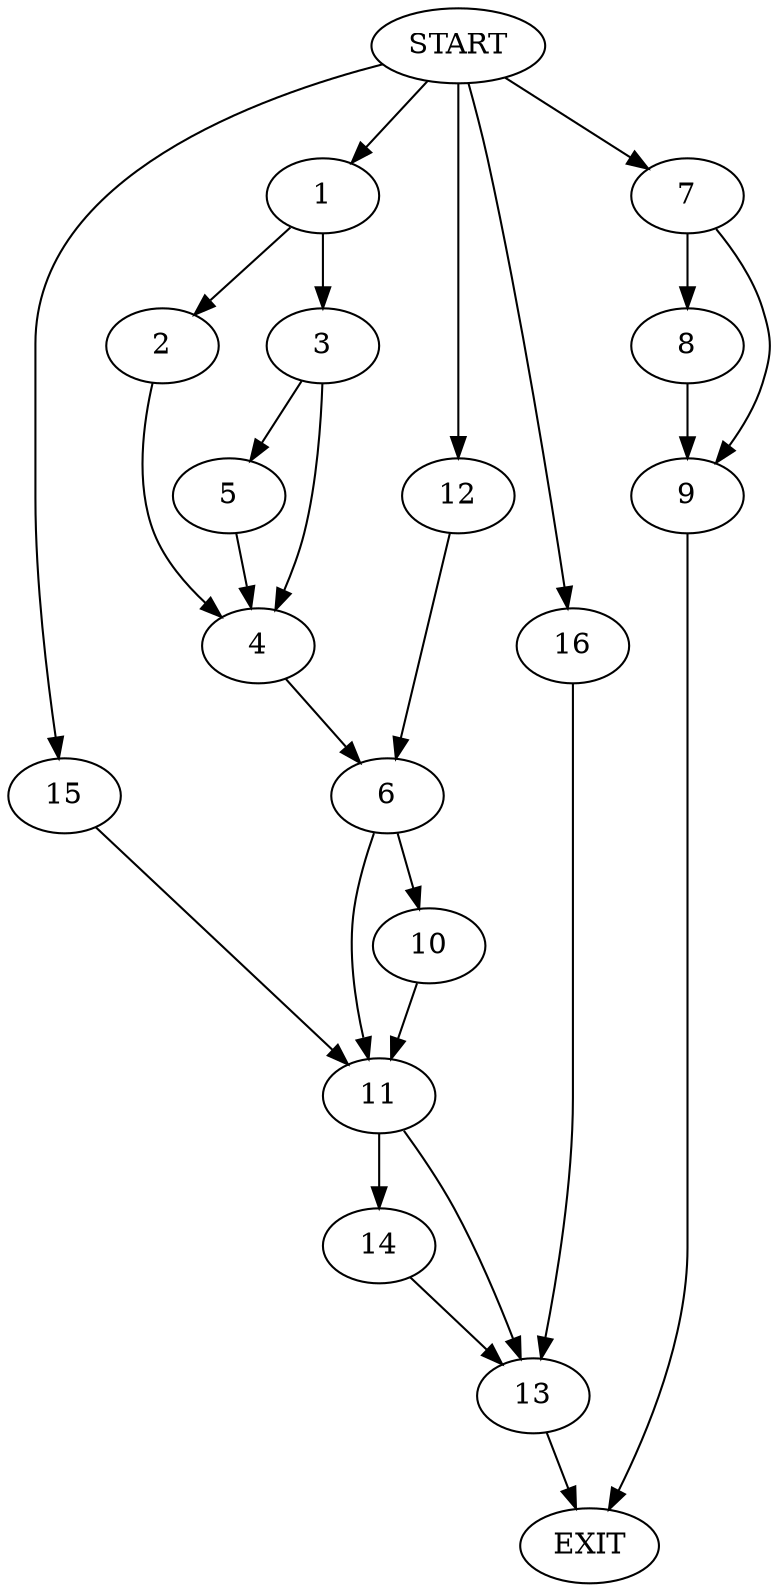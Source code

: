 digraph {
0 [label="START"]
17 [label="EXIT"]
0 -> 1
1 -> 2
1 -> 3
3 -> 4
3 -> 5
2 -> 4
4 -> 6
5 -> 4
0 -> 7
7 -> 8
7 -> 9
8 -> 9
9 -> 17
6 -> 10
6 -> 11
0 -> 12
12 -> 6
11 -> 13
11 -> 14
10 -> 11
0 -> 15
15 -> 11
13 -> 17
14 -> 13
0 -> 16
16 -> 13
}
